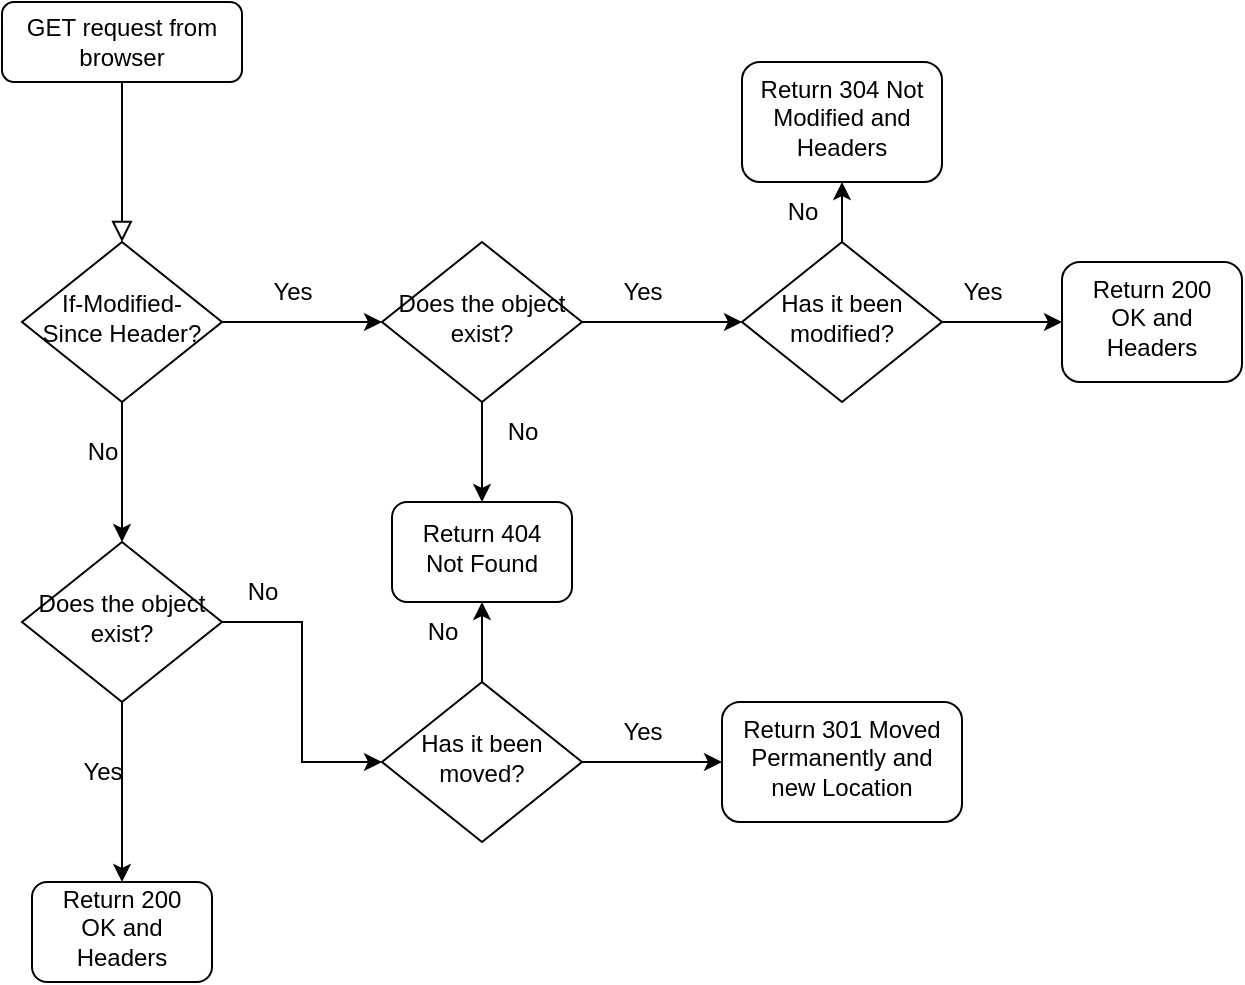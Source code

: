 <mxfile version="20.8.11" type="device"><diagram id="C5RBs43oDa-KdzZeNtuy" name="Page-1"><mxGraphModel dx="1259" dy="679" grid="1" gridSize="10" guides="1" tooltips="1" connect="1" arrows="1" fold="1" page="1" pageScale="1" pageWidth="827" pageHeight="1169" math="0" shadow="0"><root><mxCell id="WIyWlLk6GJQsqaUBKTNV-0"/><mxCell id="WIyWlLk6GJQsqaUBKTNV-1" parent="WIyWlLk6GJQsqaUBKTNV-0"/><mxCell id="WIyWlLk6GJQsqaUBKTNV-2" value="" style="rounded=0;html=1;jettySize=auto;orthogonalLoop=1;fontSize=11;endArrow=block;endFill=0;endSize=8;strokeWidth=1;shadow=0;labelBackgroundColor=none;edgeStyle=orthogonalEdgeStyle;" parent="WIyWlLk6GJQsqaUBKTNV-1" source="WIyWlLk6GJQsqaUBKTNV-3" target="WIyWlLk6GJQsqaUBKTNV-6" edge="1"><mxGeometry relative="1" as="geometry"/></mxCell><mxCell id="WIyWlLk6GJQsqaUBKTNV-3" value="GET request from browser" style="rounded=1;whiteSpace=wrap;html=1;fontSize=12;glass=0;strokeWidth=1;shadow=0;" parent="WIyWlLk6GJQsqaUBKTNV-1" vertex="1"><mxGeometry x="40" y="40" width="120" height="40" as="geometry"/></mxCell><mxCell id="-Bb76xqezTvtvfTo-oZX-1" value="" style="edgeStyle=orthogonalEdgeStyle;rounded=0;orthogonalLoop=1;jettySize=auto;html=1;" edge="1" parent="WIyWlLk6GJQsqaUBKTNV-1" source="WIyWlLk6GJQsqaUBKTNV-6" target="-Bb76xqezTvtvfTo-oZX-0"><mxGeometry relative="1" as="geometry"/></mxCell><mxCell id="-Bb76xqezTvtvfTo-oZX-18" style="edgeStyle=orthogonalEdgeStyle;rounded=0;orthogonalLoop=1;jettySize=auto;html=1;exitX=0.5;exitY=1;exitDx=0;exitDy=0;entryX=0.5;entryY=0;entryDx=0;entryDy=0;" edge="1" parent="WIyWlLk6GJQsqaUBKTNV-1" source="WIyWlLk6GJQsqaUBKTNV-6" target="-Bb76xqezTvtvfTo-oZX-17"><mxGeometry relative="1" as="geometry"/></mxCell><mxCell id="WIyWlLk6GJQsqaUBKTNV-6" value="If-Modified-Since Header?" style="rhombus;whiteSpace=wrap;html=1;shadow=0;fontFamily=Helvetica;fontSize=12;align=center;strokeWidth=1;spacing=6;spacingTop=-4;" parent="WIyWlLk6GJQsqaUBKTNV-1" vertex="1"><mxGeometry x="50" y="160" width="100" height="80" as="geometry"/></mxCell><mxCell id="-Bb76xqezTvtvfTo-oZX-15" value="" style="edgeStyle=orthogonalEdgeStyle;rounded=0;orthogonalLoop=1;jettySize=auto;html=1;" edge="1" parent="WIyWlLk6GJQsqaUBKTNV-1" source="-Bb76xqezTvtvfTo-oZX-0" target="-Bb76xqezTvtvfTo-oZX-14"><mxGeometry relative="1" as="geometry"/></mxCell><mxCell id="-Bb76xqezTvtvfTo-oZX-0" value="Does the object exist?" style="rhombus;whiteSpace=wrap;html=1;shadow=0;fontFamily=Helvetica;fontSize=12;align=center;strokeWidth=1;spacing=6;spacingTop=-4;" vertex="1" parent="WIyWlLk6GJQsqaUBKTNV-1"><mxGeometry x="230" y="160" width="100" height="80" as="geometry"/></mxCell><mxCell id="-Bb76xqezTvtvfTo-oZX-2" value="Yes" style="text;html=1;align=center;verticalAlign=middle;resizable=0;points=[];autosize=1;strokeColor=none;fillColor=none;" vertex="1" parent="WIyWlLk6GJQsqaUBKTNV-1"><mxGeometry x="165" y="170" width="40" height="30" as="geometry"/></mxCell><mxCell id="-Bb76xqezTvtvfTo-oZX-8" value="" style="edgeStyle=orthogonalEdgeStyle;rounded=0;orthogonalLoop=1;jettySize=auto;html=1;" edge="1" parent="WIyWlLk6GJQsqaUBKTNV-1" source="-Bb76xqezTvtvfTo-oZX-3" target="-Bb76xqezTvtvfTo-oZX-7"><mxGeometry relative="1" as="geometry"/></mxCell><mxCell id="-Bb76xqezTvtvfTo-oZX-11" value="" style="edgeStyle=orthogonalEdgeStyle;rounded=0;orthogonalLoop=1;jettySize=auto;html=1;" edge="1" parent="WIyWlLk6GJQsqaUBKTNV-1" source="-Bb76xqezTvtvfTo-oZX-3" target="-Bb76xqezTvtvfTo-oZX-10"><mxGeometry relative="1" as="geometry"/></mxCell><mxCell id="-Bb76xqezTvtvfTo-oZX-3" value="Has it been modified?" style="rhombus;whiteSpace=wrap;html=1;shadow=0;fontFamily=Helvetica;fontSize=12;align=center;strokeWidth=1;spacing=6;spacingTop=-4;" vertex="1" parent="WIyWlLk6GJQsqaUBKTNV-1"><mxGeometry x="410" y="160" width="100" height="80" as="geometry"/></mxCell><mxCell id="-Bb76xqezTvtvfTo-oZX-4" value="" style="edgeStyle=orthogonalEdgeStyle;rounded=0;orthogonalLoop=1;jettySize=auto;html=1;startArrow=none;exitX=1;exitY=0.5;exitDx=0;exitDy=0;" edge="1" parent="WIyWlLk6GJQsqaUBKTNV-1" source="-Bb76xqezTvtvfTo-oZX-0"><mxGeometry relative="1" as="geometry"><mxPoint x="330" y="200" as="sourcePoint"/><mxPoint x="410" y="200" as="targetPoint"/><Array as="points"/></mxGeometry></mxCell><mxCell id="-Bb76xqezTvtvfTo-oZX-5" value="Yes" style="text;html=1;align=center;verticalAlign=middle;resizable=0;points=[];autosize=1;strokeColor=none;fillColor=none;" vertex="1" parent="WIyWlLk6GJQsqaUBKTNV-1"><mxGeometry x="340" y="170" width="40" height="30" as="geometry"/></mxCell><mxCell id="-Bb76xqezTvtvfTo-oZX-7" value="Return 304 Not Modified and Headers" style="rounded=1;whiteSpace=wrap;html=1;shadow=0;strokeWidth=1;spacing=6;spacingTop=-4;" vertex="1" parent="WIyWlLk6GJQsqaUBKTNV-1"><mxGeometry x="410" y="70" width="100" height="60" as="geometry"/></mxCell><mxCell id="-Bb76xqezTvtvfTo-oZX-9" value="No" style="text;html=1;align=center;verticalAlign=middle;resizable=0;points=[];autosize=1;strokeColor=none;fillColor=none;" vertex="1" parent="WIyWlLk6GJQsqaUBKTNV-1"><mxGeometry x="420" y="130" width="40" height="30" as="geometry"/></mxCell><mxCell id="-Bb76xqezTvtvfTo-oZX-10" value="Return 200 OK and Headers" style="rounded=1;whiteSpace=wrap;html=1;shadow=0;strokeWidth=1;spacing=6;spacingTop=-4;" vertex="1" parent="WIyWlLk6GJQsqaUBKTNV-1"><mxGeometry x="570" y="170" width="90" height="60" as="geometry"/></mxCell><mxCell id="-Bb76xqezTvtvfTo-oZX-12" value="Yes" style="text;html=1;align=center;verticalAlign=middle;resizable=0;points=[];autosize=1;strokeColor=none;fillColor=none;" vertex="1" parent="WIyWlLk6GJQsqaUBKTNV-1"><mxGeometry x="510" y="170" width="40" height="30" as="geometry"/></mxCell><mxCell id="-Bb76xqezTvtvfTo-oZX-14" value="Return 404 Not Found" style="rounded=1;whiteSpace=wrap;html=1;shadow=0;strokeWidth=1;spacing=6;spacingTop=-4;" vertex="1" parent="WIyWlLk6GJQsqaUBKTNV-1"><mxGeometry x="235" y="290" width="90" height="50" as="geometry"/></mxCell><mxCell id="-Bb76xqezTvtvfTo-oZX-16" value="No" style="text;html=1;align=center;verticalAlign=middle;resizable=0;points=[];autosize=1;strokeColor=none;fillColor=none;" vertex="1" parent="WIyWlLk6GJQsqaUBKTNV-1"><mxGeometry x="280" y="240" width="40" height="30" as="geometry"/></mxCell><mxCell id="-Bb76xqezTvtvfTo-oZX-21" style="edgeStyle=orthogonalEdgeStyle;rounded=0;orthogonalLoop=1;jettySize=auto;html=1;exitX=1;exitY=0.5;exitDx=0;exitDy=0;entryX=0;entryY=0.5;entryDx=0;entryDy=0;" edge="1" parent="WIyWlLk6GJQsqaUBKTNV-1" source="-Bb76xqezTvtvfTo-oZX-17" target="-Bb76xqezTvtvfTo-oZX-22"><mxGeometry relative="1" as="geometry"><mxPoint x="190" y="390" as="targetPoint"/></mxGeometry></mxCell><mxCell id="-Bb76xqezTvtvfTo-oZX-32" value="" style="edgeStyle=orthogonalEdgeStyle;rounded=0;orthogonalLoop=1;jettySize=auto;html=1;" edge="1" parent="WIyWlLk6GJQsqaUBKTNV-1" source="-Bb76xqezTvtvfTo-oZX-17" target="-Bb76xqezTvtvfTo-oZX-31"><mxGeometry relative="1" as="geometry"/></mxCell><mxCell id="-Bb76xqezTvtvfTo-oZX-17" value="Does the object exist?" style="rhombus;whiteSpace=wrap;html=1;shadow=0;fontFamily=Helvetica;fontSize=12;align=center;strokeWidth=1;spacing=6;spacingTop=-4;" vertex="1" parent="WIyWlLk6GJQsqaUBKTNV-1"><mxGeometry x="50" y="310" width="100" height="80" as="geometry"/></mxCell><mxCell id="-Bb76xqezTvtvfTo-oZX-27" style="edgeStyle=orthogonalEdgeStyle;rounded=0;orthogonalLoop=1;jettySize=auto;html=1;exitX=0.5;exitY=0;exitDx=0;exitDy=0;entryX=0.5;entryY=1;entryDx=0;entryDy=0;" edge="1" parent="WIyWlLk6GJQsqaUBKTNV-1" source="-Bb76xqezTvtvfTo-oZX-22" target="-Bb76xqezTvtvfTo-oZX-14"><mxGeometry relative="1" as="geometry"/></mxCell><mxCell id="-Bb76xqezTvtvfTo-oZX-29" value="" style="edgeStyle=orthogonalEdgeStyle;rounded=0;orthogonalLoop=1;jettySize=auto;html=1;" edge="1" parent="WIyWlLk6GJQsqaUBKTNV-1" source="-Bb76xqezTvtvfTo-oZX-22" target="-Bb76xqezTvtvfTo-oZX-28"><mxGeometry relative="1" as="geometry"/></mxCell><mxCell id="-Bb76xqezTvtvfTo-oZX-22" value="Has it been moved?" style="rhombus;whiteSpace=wrap;html=1;shadow=0;fontFamily=Helvetica;fontSize=12;align=center;strokeWidth=1;spacing=6;spacingTop=-4;" vertex="1" parent="WIyWlLk6GJQsqaUBKTNV-1"><mxGeometry x="230" y="380" width="100" height="80" as="geometry"/></mxCell><mxCell id="-Bb76xqezTvtvfTo-oZX-23" value="No" style="text;html=1;align=center;verticalAlign=middle;resizable=0;points=[];autosize=1;strokeColor=none;fillColor=none;" vertex="1" parent="WIyWlLk6GJQsqaUBKTNV-1"><mxGeometry x="150" y="320" width="40" height="30" as="geometry"/></mxCell><mxCell id="-Bb76xqezTvtvfTo-oZX-24" value="No" style="text;html=1;align=center;verticalAlign=middle;resizable=0;points=[];autosize=1;strokeColor=none;fillColor=none;" vertex="1" parent="WIyWlLk6GJQsqaUBKTNV-1"><mxGeometry x="240" y="340" width="40" height="30" as="geometry"/></mxCell><mxCell id="-Bb76xqezTvtvfTo-oZX-28" value="Return 301 Moved Permanently and new Location" style="rounded=1;whiteSpace=wrap;html=1;shadow=0;strokeWidth=1;spacing=6;spacingTop=-4;" vertex="1" parent="WIyWlLk6GJQsqaUBKTNV-1"><mxGeometry x="400" y="390" width="120" height="60" as="geometry"/></mxCell><mxCell id="-Bb76xqezTvtvfTo-oZX-30" value="Yes" style="text;html=1;align=center;verticalAlign=middle;resizable=0;points=[];autosize=1;strokeColor=none;fillColor=none;" vertex="1" parent="WIyWlLk6GJQsqaUBKTNV-1"><mxGeometry x="340" y="390" width="40" height="30" as="geometry"/></mxCell><mxCell id="-Bb76xqezTvtvfTo-oZX-31" value="Return 200 OK and Headers" style="rounded=1;whiteSpace=wrap;html=1;shadow=0;strokeWidth=1;spacing=6;spacingTop=-4;" vertex="1" parent="WIyWlLk6GJQsqaUBKTNV-1"><mxGeometry x="55" y="480" width="90" height="50" as="geometry"/></mxCell><mxCell id="-Bb76xqezTvtvfTo-oZX-33" value="Yes" style="text;html=1;align=center;verticalAlign=middle;resizable=0;points=[];autosize=1;strokeColor=none;fillColor=none;" vertex="1" parent="WIyWlLk6GJQsqaUBKTNV-1"><mxGeometry x="70" y="410" width="40" height="30" as="geometry"/></mxCell><mxCell id="-Bb76xqezTvtvfTo-oZX-34" value="No" style="text;html=1;align=center;verticalAlign=middle;resizable=0;points=[];autosize=1;strokeColor=none;fillColor=none;" vertex="1" parent="WIyWlLk6GJQsqaUBKTNV-1"><mxGeometry x="70" y="250" width="40" height="30" as="geometry"/></mxCell></root></mxGraphModel></diagram></mxfile>